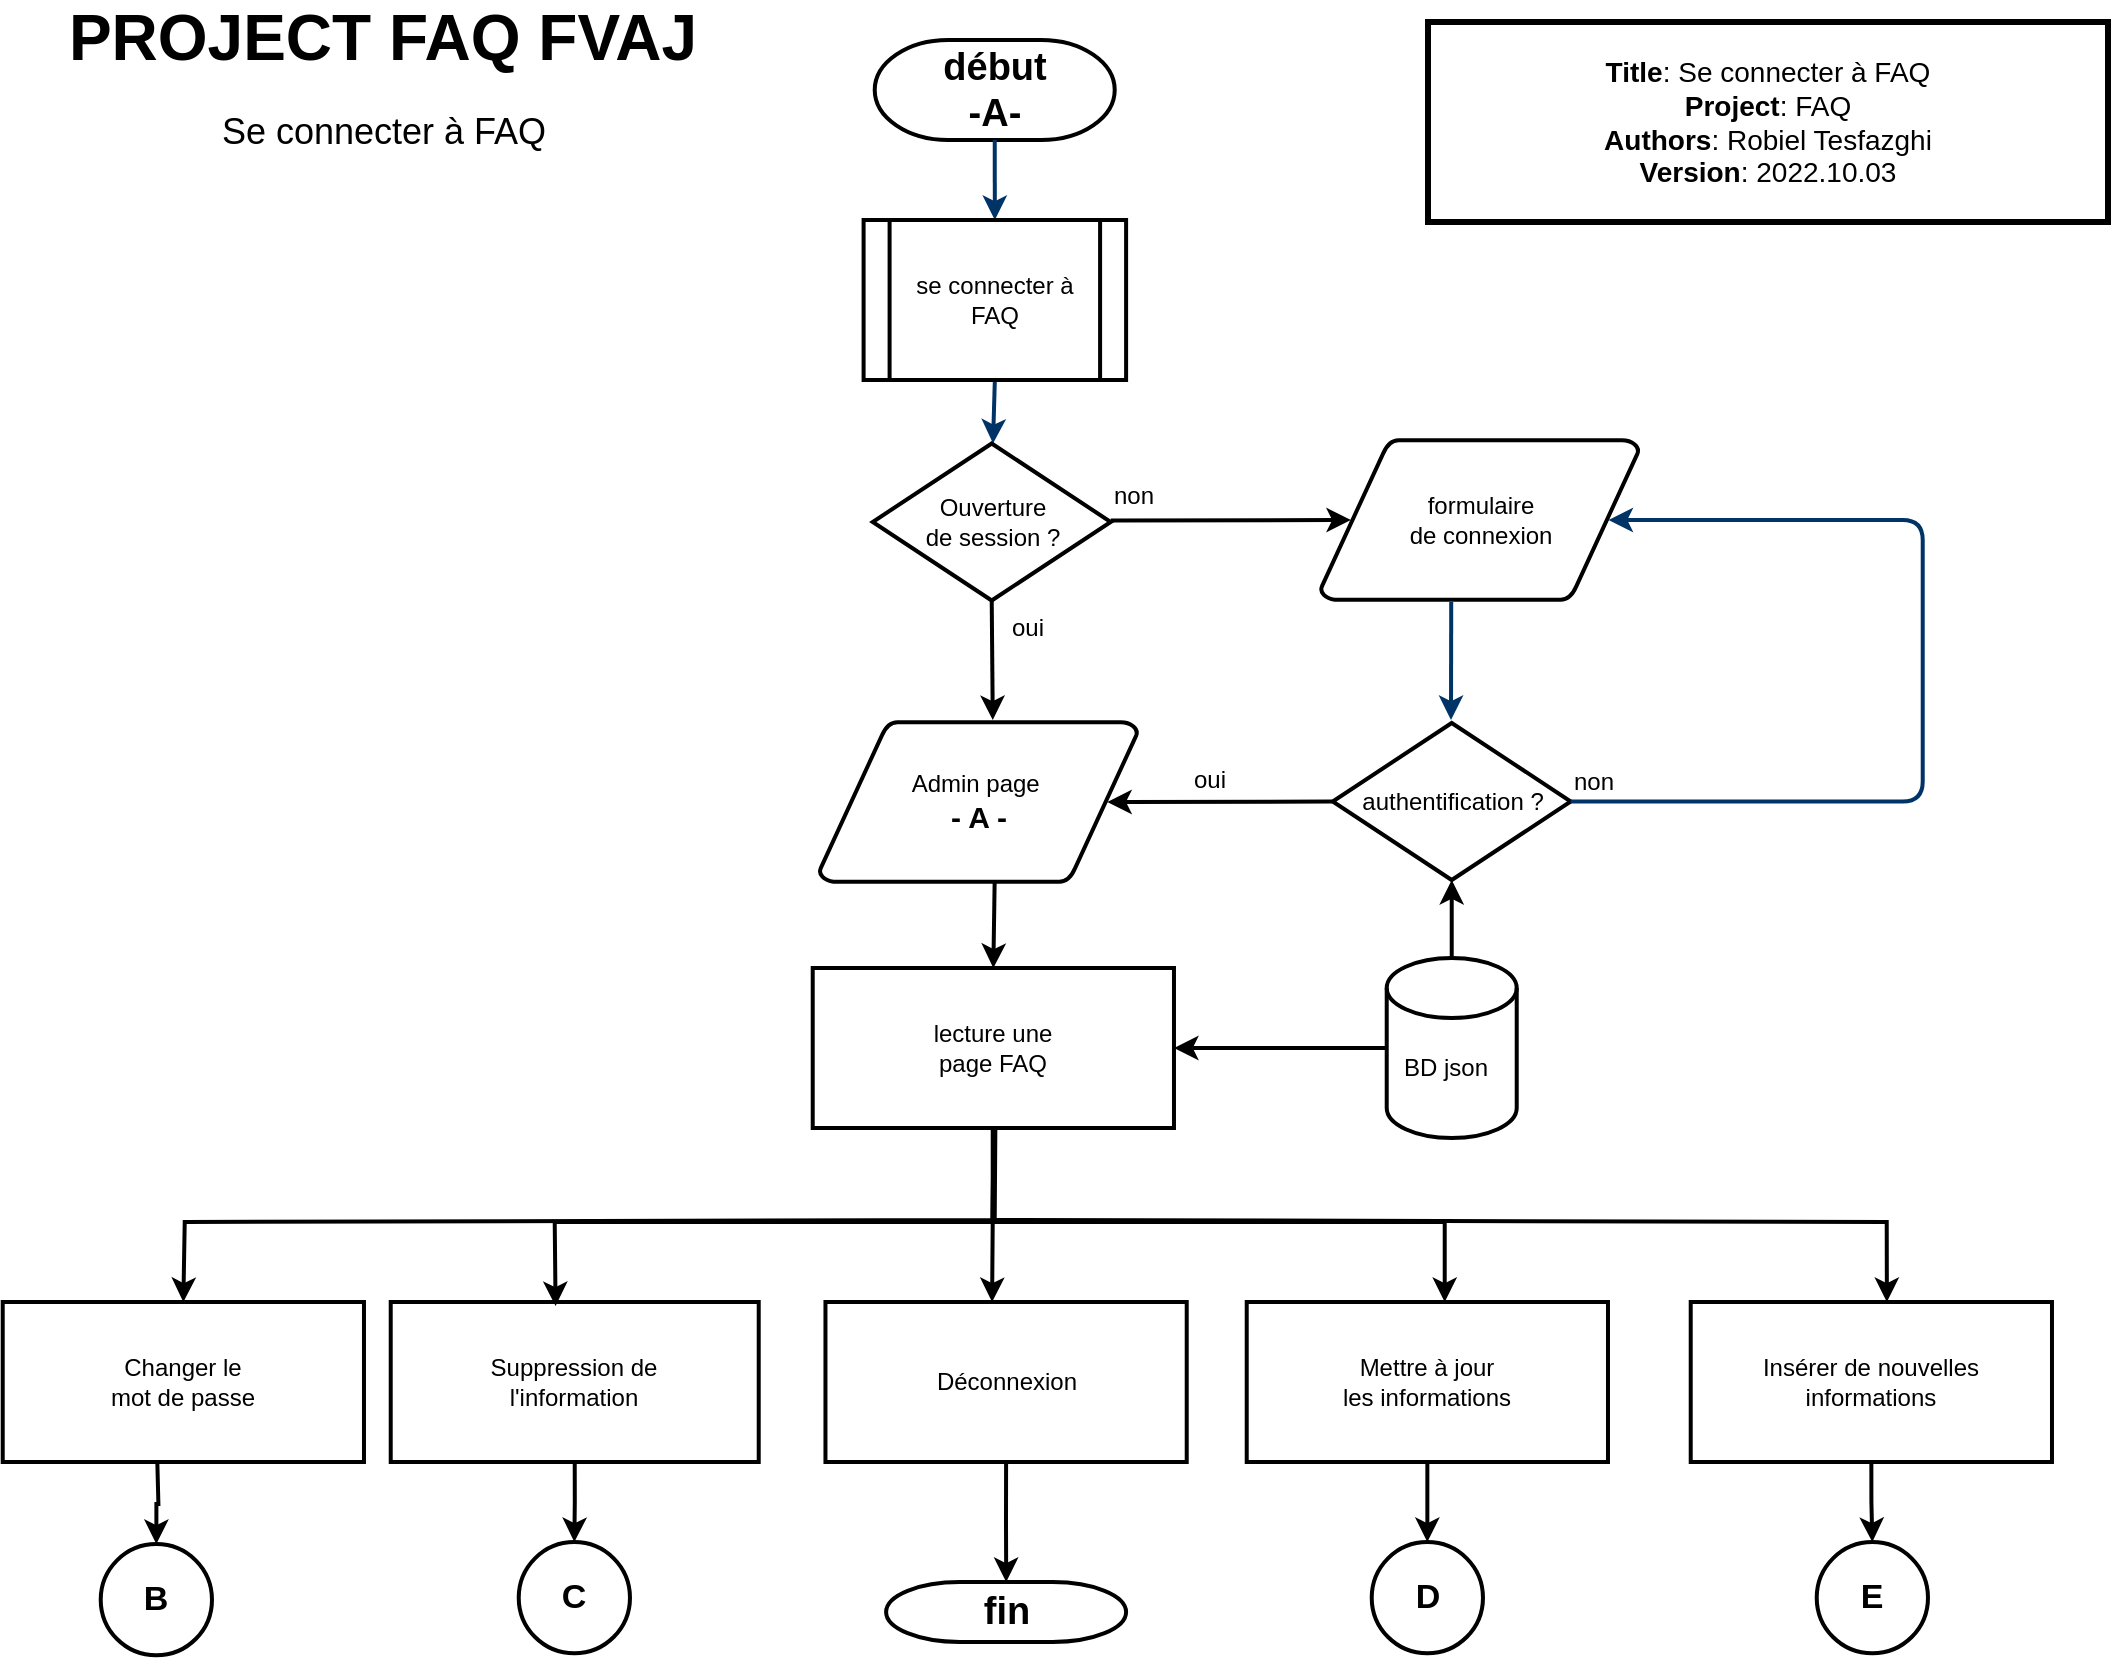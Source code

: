 <mxfile version="20.4.0" type="device"><diagram name="Page-1" id="edf60f1a-56cd-e834-aa8a-f176f3a09ee4"><mxGraphModel dx="2048" dy="1009" grid="1" gridSize="10" guides="1" tooltips="1" connect="1" arrows="1" fold="1" page="1" pageScale="1" pageWidth="1100" pageHeight="850" background="none" math="0" shadow="0"><root><mxCell id="0"/><mxCell id="1" parent="0"/><mxCell id="kyXubpYBqxF5I5tC1U79-1" value="&lt;b&gt;&lt;font style=&quot;font-size: 19px;&quot;&gt;début&lt;br&gt;-A-&lt;br&gt;&lt;/font&gt;&lt;/b&gt;" style="shape=mxgraph.flowchart.terminator;strokeWidth=2;gradientColor=none;gradientDirection=north;fontStyle=0;html=1;" parent="1" vertex="1"><mxGeometry x="463.36" y="28" width="120" height="50" as="geometry"/></mxCell><mxCell id="kyXubpYBqxF5I5tC1U79-2" style="fontStyle=1;strokeColor=#003366;strokeWidth=2;html=1;entryX=0.5;entryY=0;entryDx=0;entryDy=0;exitX=0.5;exitY=1;exitDx=0;exitDy=0;exitPerimeter=0;" parent="1" source="kyXubpYBqxF5I5tC1U79-1" target="kyXubpYBqxF5I5tC1U79-37" edge="1"><mxGeometry relative="1" as="geometry"><mxPoint x="532.36" y="118" as="targetPoint"/><mxPoint x="609.36" y="98" as="sourcePoint"/></mxGeometry></mxCell><mxCell id="kyXubpYBqxF5I5tC1U79-3" value="" style="edgeStyle=elbowEdgeStyle;elbow=horizontal;fontStyle=1;strokeColor=#003366;strokeWidth=2;html=1;entryX=0.5;entryY=0;entryDx=0;entryDy=0;entryPerimeter=0;exitX=0.5;exitY=1;exitDx=0;exitDy=0;" parent="1" source="kyXubpYBqxF5I5tC1U79-37" target="kyXubpYBqxF5I5tC1U79-4" edge="1"><mxGeometry x="201.11" y="-391" width="100" height="100" as="geometry"><mxPoint x="522.11" y="199" as="sourcePoint"/><mxPoint x="521.11" y="249" as="targetPoint"/></mxGeometry></mxCell><mxCell id="kyXubpYBqxF5I5tC1U79-4" value="Ouverture &lt;br&gt;de session ?" style="shape=mxgraph.flowchart.decision;strokeWidth=2;gradientColor=none;gradientDirection=north;fontStyle=0;html=1;" parent="1" vertex="1"><mxGeometry x="462.36" y="229.75" width="119" height="78.5" as="geometry"/></mxCell><mxCell id="kyXubpYBqxF5I5tC1U79-5" value="oui" style="text;fontStyle=0;html=1;strokeColor=none;gradientColor=none;fillColor=none;strokeWidth=2;" parent="1" vertex="1"><mxGeometry x="530.11" y="307.5" width="40" height="26" as="geometry"/></mxCell><mxCell id="kyXubpYBqxF5I5tC1U79-6" value="non" style="text;fontStyle=0;html=1;strokeColor=none;gradientColor=none;fillColor=none;strokeWidth=2;" parent="1" vertex="1"><mxGeometry x="581.36" y="242.25" width="40" height="26" as="geometry"/></mxCell><mxCell id="kyXubpYBqxF5I5tC1U79-7" value="" style="endArrow=classic;html=1;rounded=0;exitX=0;exitY=1;exitDx=0;exitDy=0;strokeWidth=2;entryX=0.095;entryY=0.5;entryDx=0;entryDy=0;entryPerimeter=0;" parent="1" source="kyXubpYBqxF5I5tC1U79-6" target="kyXubpYBqxF5I5tC1U79-9" edge="1"><mxGeometry width="50" height="50" relative="1" as="geometry"><mxPoint x="772.36" y="339" as="sourcePoint"/><mxPoint x="689.36" y="199" as="targetPoint"/></mxGeometry></mxCell><mxCell id="kyXubpYBqxF5I5tC1U79-8" value="authentification ?" style="shape=mxgraph.flowchart.decision;strokeWidth=2;gradientColor=none;gradientDirection=north;fontStyle=0;html=1;" parent="1" vertex="1"><mxGeometry x="692.36" y="369.5" width="119" height="78.5" as="geometry"/></mxCell><mxCell id="kyXubpYBqxF5I5tC1U79-9" value="formulaire &lt;br&gt;de connexion" style="shape=mxgraph.flowchart.data;strokeWidth=2;gradientColor=none;gradientDirection=north;fontStyle=0;html=1;" parent="1" vertex="1"><mxGeometry x="686.36" y="228" width="159" height="80" as="geometry"/></mxCell><mxCell id="kyXubpYBqxF5I5tC1U79-10" value="" style="edgeStyle=elbowEdgeStyle;elbow=horizontal;fontStyle=1;strokeColor=#003366;strokeWidth=2;html=1;entryX=0.5;entryY=0;entryDx=0;entryDy=0;entryPerimeter=0;" parent="1" edge="1"><mxGeometry x="430.61" y="-281" width="100" height="100" as="geometry"><mxPoint x="751.61" y="309" as="sourcePoint"/><mxPoint x="751.36" y="368" as="targetPoint"/></mxGeometry></mxCell><mxCell id="kyXubpYBqxF5I5tC1U79-11" value="" style="edgeStyle=elbowEdgeStyle;elbow=horizontal;entryX=0.905;entryY=0.5;entryPerimeter=0;fontStyle=1;strokeColor=#003366;strokeWidth=2;html=1;entryDx=0;entryDy=0;exitX=1;exitY=0.5;exitDx=0;exitDy=0;exitPerimeter=0;" parent="1" source="kyXubpYBqxF5I5tC1U79-8" target="kyXubpYBqxF5I5tC1U79-9" edge="1"><mxGeometry x="823.36" y="17.79" width="100" height="100" as="geometry"><mxPoint x="839.36" y="429" as="sourcePoint"/><mxPoint x="992.36" y="363" as="targetPoint"/><Array as="points"><mxPoint x="987.36" y="389.29"/></Array></mxGeometry></mxCell><mxCell id="kyXubpYBqxF5I5tC1U79-12" value="non" style="text;fontStyle=0;html=1;strokeColor=none;gradientColor=none;fillColor=none;strokeWidth=2;" parent="1" vertex="1"><mxGeometry x="811.36" y="385" width="40" height="26" as="geometry"/></mxCell><mxCell id="kyXubpYBqxF5I5tC1U79-13" value="Admin page&amp;nbsp;&lt;br&gt;&lt;b&gt;&lt;font style=&quot;font-size: 15px;&quot;&gt;- A -&lt;/font&gt;&lt;/b&gt;" style="shape=mxgraph.flowchart.data;strokeWidth=2;gradientColor=none;gradientDirection=north;fontStyle=0;html=1;" parent="1" vertex="1"><mxGeometry x="435.73" y="369" width="159" height="80" as="geometry"/></mxCell><mxCell id="kyXubpYBqxF5I5tC1U79-14" value="" style="endArrow=classic;html=1;rounded=0;strokeWidth=2;entryX=0.905;entryY=0.5;entryDx=0;entryDy=0;entryPerimeter=0;exitX=0;exitY=0.5;exitDx=0;exitDy=0;exitPerimeter=0;" parent="1" source="kyXubpYBqxF5I5tC1U79-8" target="kyXubpYBqxF5I5tC1U79-13" edge="1"><mxGeometry width="50" height="50" relative="1" as="geometry"><mxPoint x="692.36" y="409" as="sourcePoint"/><mxPoint x="589.36" y="409" as="targetPoint"/></mxGeometry></mxCell><mxCell id="kyXubpYBqxF5I5tC1U79-15" value="oui" style="text;fontStyle=0;html=1;strokeColor=none;gradientColor=none;fillColor=none;strokeWidth=2;" parent="1" vertex="1"><mxGeometry x="621.36" y="384" width="40" height="26" as="geometry"/></mxCell><mxCell id="kyXubpYBqxF5I5tC1U79-16" value="" style="endArrow=classic;html=1;rounded=0;entryX=0.5;entryY=0;entryDx=0;entryDy=0;strokeWidth=2;exitX=0.551;exitY=0.988;exitDx=0;exitDy=0;exitPerimeter=0;" parent="1" source="kyXubpYBqxF5I5tC1U79-13" target="kyXubpYBqxF5I5tC1U79-28" edge="1"><mxGeometry width="50" height="50" relative="1" as="geometry"><mxPoint x="515.36" y="444" as="sourcePoint"/><mxPoint x="514.387" y="503.04" as="targetPoint"/></mxGeometry></mxCell><mxCell id="kyXubpYBqxF5I5tC1U79-17" value="" style="shape=cylinder3;whiteSpace=wrap;html=1;boundedLbl=1;backgroundOutline=1;size=15;strokeWidth=2;" parent="1" vertex="1"><mxGeometry x="719.36" y="487" width="65" height="90" as="geometry"/></mxCell><mxCell id="kyXubpYBqxF5I5tC1U79-18" value="BD json" style="text;html=1;strokeColor=none;fillColor=none;align=center;verticalAlign=middle;whiteSpace=wrap;rounded=0;strokeWidth=2;" parent="1" vertex="1"><mxGeometry x="719.36" y="527" width="60" height="30" as="geometry"/></mxCell><mxCell id="kyXubpYBqxF5I5tC1U79-19" value="&lt;b&gt;&lt;font style=&quot;font-size: 19px;&quot;&gt;fin&lt;/font&gt;&lt;/b&gt;" style="shape=mxgraph.flowchart.terminator;strokeWidth=2;gradientColor=none;gradientDirection=north;fontStyle=0;html=1;" parent="1" vertex="1"><mxGeometry x="469.05" y="799" width="120" height="30" as="geometry"/></mxCell><mxCell id="kyXubpYBqxF5I5tC1U79-20" style="edgeStyle=orthogonalEdgeStyle;rounded=0;orthogonalLoop=1;jettySize=auto;html=1;exitX=0.5;exitY=1;exitDx=0;exitDy=0;entryX=0.5;entryY=0;entryDx=0;entryDy=0;strokeWidth=2;" parent="1" source="kyXubpYBqxF5I5tC1U79-21" target="kyXubpYBqxF5I5tC1U79-33" edge="1"><mxGeometry relative="1" as="geometry"/></mxCell><mxCell id="kyXubpYBqxF5I5tC1U79-21" value="&lt;span style=&quot;&quot;&gt;Mettre à jour&lt;/span&gt;&lt;br style=&quot;&quot;&gt;&lt;span style=&quot;&quot;&gt;les informations&lt;/span&gt;" style="rounded=0;whiteSpace=wrap;html=1;strokeWidth=2;" parent="1" vertex="1"><mxGeometry x="649.36" y="659" width="180.63" height="80" as="geometry"/></mxCell><mxCell id="kyXubpYBqxF5I5tC1U79-22" style="edgeStyle=orthogonalEdgeStyle;rounded=0;orthogonalLoop=1;jettySize=auto;html=1;entryX=0.5;entryY=0;entryDx=0;entryDy=0;strokeWidth=2;" parent="1" target="kyXubpYBqxF5I5tC1U79-31" edge="1"><mxGeometry relative="1" as="geometry"><mxPoint x="104.66" y="739" as="sourcePoint"/></mxGeometry></mxCell><mxCell id="kyXubpYBqxF5I5tC1U79-23" value="&lt;span style=&quot;&quot;&gt;Changer le&lt;/span&gt;&lt;br style=&quot;&quot;&gt;&lt;span style=&quot;&quot;&gt;mot de passe&lt;/span&gt;" style="rounded=0;whiteSpace=wrap;html=1;strokeWidth=2;" parent="1" vertex="1"><mxGeometry x="27.36" y="659" width="180.63" height="80" as="geometry"/></mxCell><mxCell id="kyXubpYBqxF5I5tC1U79-24" style="edgeStyle=orthogonalEdgeStyle;rounded=0;orthogonalLoop=1;jettySize=auto;html=1;exitX=0.5;exitY=1;exitDx=0;exitDy=0;entryX=0.5;entryY=0;entryDx=0;entryDy=0;strokeWidth=2;" parent="1" source="kyXubpYBqxF5I5tC1U79-25" target="kyXubpYBqxF5I5tC1U79-32" edge="1"><mxGeometry relative="1" as="geometry"/></mxCell><mxCell id="kyXubpYBqxF5I5tC1U79-25" value="&lt;span style=&quot;&quot;&gt;Suppression de&lt;/span&gt;&lt;br style=&quot;&quot;&gt;&lt;span style=&quot;&quot;&gt;l'information&lt;/span&gt;" style="rounded=0;whiteSpace=wrap;html=1;strokeWidth=2;" parent="1" vertex="1"><mxGeometry x="221.36" y="659" width="184" height="80" as="geometry"/></mxCell><mxCell id="kyXubpYBqxF5I5tC1U79-26" style="edgeStyle=orthogonalEdgeStyle;rounded=0;orthogonalLoop=1;jettySize=auto;html=1;exitX=0.5;exitY=1;exitDx=0;exitDy=0;strokeWidth=2;" parent="1" source="kyXubpYBqxF5I5tC1U79-27" target="kyXubpYBqxF5I5tC1U79-19" edge="1"><mxGeometry relative="1" as="geometry"/></mxCell><mxCell id="kyXubpYBqxF5I5tC1U79-27" value="Déconnexion" style="rounded=0;whiteSpace=wrap;html=1;strokeWidth=2;" parent="1" vertex="1"><mxGeometry x="438.73" y="659" width="180.63" height="80" as="geometry"/></mxCell><mxCell id="kyXubpYBqxF5I5tC1U79-28" value="&lt;span style=&quot;&quot;&gt;lecture une&lt;/span&gt;&lt;br style=&quot;&quot;&gt;&lt;span style=&quot;&quot;&gt;page FAQ&lt;/span&gt;" style="rounded=0;whiteSpace=wrap;html=1;strokeWidth=2;" parent="1" vertex="1"><mxGeometry x="432.36" y="492" width="180.63" height="80" as="geometry"/></mxCell><mxCell id="kyXubpYBqxF5I5tC1U79-29" style="edgeStyle=orthogonalEdgeStyle;rounded=0;orthogonalLoop=1;jettySize=auto;html=1;exitX=0.5;exitY=1;exitDx=0;exitDy=0;strokeWidth=2;" parent="1" source="kyXubpYBqxF5I5tC1U79-30" target="kyXubpYBqxF5I5tC1U79-34" edge="1"><mxGeometry relative="1" as="geometry"/></mxCell><mxCell id="kyXubpYBqxF5I5tC1U79-30" value="Insérer de nouvelles&lt;br&gt;informations" style="rounded=0;whiteSpace=wrap;html=1;strokeWidth=2;" parent="1" vertex="1"><mxGeometry x="871.36" y="659" width="180.63" height="80" as="geometry"/></mxCell><mxCell id="kyXubpYBqxF5I5tC1U79-31" value="&lt;b&gt;&lt;font style=&quot;font-size: 17px;&quot;&gt;B&lt;/font&gt;&lt;/b&gt;" style="ellipse;whiteSpace=wrap;html=1;aspect=fixed;strokeWidth=2;" parent="1" vertex="1"><mxGeometry x="76.36" y="780" width="55.63" height="55.63" as="geometry"/></mxCell><mxCell id="kyXubpYBqxF5I5tC1U79-32" value="&lt;b&gt;&lt;font style=&quot;font-size: 17px;&quot;&gt;C&lt;/font&gt;&lt;/b&gt;" style="ellipse;whiteSpace=wrap;html=1;aspect=fixed;strokeWidth=2;" parent="1" vertex="1"><mxGeometry x="285.36" y="779" width="55.63" height="55.63" as="geometry"/></mxCell><mxCell id="kyXubpYBqxF5I5tC1U79-33" value="&lt;b&gt;&lt;font style=&quot;font-size: 17px;&quot;&gt;D&lt;/font&gt;&lt;/b&gt;" style="ellipse;whiteSpace=wrap;html=1;aspect=fixed;strokeWidth=2;" parent="1" vertex="1"><mxGeometry x="711.86" y="779" width="55.63" height="55.63" as="geometry"/></mxCell><mxCell id="kyXubpYBqxF5I5tC1U79-34" value="&lt;b&gt;&lt;font style=&quot;font-size: 17px;&quot;&gt;E&lt;/font&gt;&lt;/b&gt;" style="ellipse;whiteSpace=wrap;html=1;aspect=fixed;strokeWidth=2;" parent="1" vertex="1"><mxGeometry x="934.36" y="779" width="55.63" height="55.63" as="geometry"/></mxCell><mxCell id="kyXubpYBqxF5I5tC1U79-35" value="" style="endArrow=classic;html=1;rounded=0;exitX=0.5;exitY=0;exitDx=0;exitDy=0;exitPerimeter=0;entryX=0.5;entryY=1;entryDx=0;entryDy=0;entryPerimeter=0;strokeWidth=2;" parent="1" source="kyXubpYBqxF5I5tC1U79-17" target="kyXubpYBqxF5I5tC1U79-8" edge="1"><mxGeometry width="50" height="50" relative="1" as="geometry"><mxPoint x="529.36" y="419" as="sourcePoint"/><mxPoint x="579.36" y="369" as="targetPoint"/></mxGeometry></mxCell><mxCell id="kyXubpYBqxF5I5tC1U79-36" value="" style="endArrow=classic;html=1;rounded=0;entryX=1;entryY=0.5;entryDx=0;entryDy=0;exitX=0;exitY=0.5;exitDx=0;exitDy=0;exitPerimeter=0;strokeWidth=2;" parent="1" source="kyXubpYBqxF5I5tC1U79-17" target="kyXubpYBqxF5I5tC1U79-28" edge="1"><mxGeometry width="50" height="50" relative="1" as="geometry"><mxPoint x="529.36" y="409" as="sourcePoint"/><mxPoint x="579.36" y="359" as="targetPoint"/></mxGeometry></mxCell><mxCell id="kyXubpYBqxF5I5tC1U79-37" value="&lt;div style=&quot;&quot;&gt;se connecter à FAQ&lt;br&gt;&lt;/div&gt;" style="shape=process;whiteSpace=wrap;html=1;backgroundOutline=1;strokeWidth=2;" parent="1" vertex="1"><mxGeometry x="457.8" y="118" width="131.25" height="80" as="geometry"/></mxCell><mxCell id="kyXubpYBqxF5I5tC1U79-38" value="" style="endArrow=classic;html=1;rounded=0;strokeWidth=2;exitX=0.5;exitY=1;exitDx=0;exitDy=0;exitPerimeter=0;entryX=0.545;entryY=-0.012;entryDx=0;entryDy=0;entryPerimeter=0;" parent="1" source="kyXubpYBqxF5I5tC1U79-4" target="kyXubpYBqxF5I5tC1U79-13" edge="1"><mxGeometry width="50" height="50" relative="1" as="geometry"><mxPoint x="849.36" y="389" as="sourcePoint"/><mxPoint x="899.36" y="339" as="targetPoint"/></mxGeometry></mxCell><mxCell id="kyXubpYBqxF5I5tC1U79-39" value="" style="endArrow=classic;html=1;rounded=0;strokeWidth=2;entryX=0.543;entryY=0;entryDx=0;entryDy=0;entryPerimeter=0;exitX=0.5;exitY=1;exitDx=0;exitDy=0;" parent="1" source="kyXubpYBqxF5I5tC1U79-28" target="kyXubpYBqxF5I5tC1U79-30" edge="1"><mxGeometry width="50" height="50" relative="1" as="geometry"><mxPoint x="849.36" y="379" as="sourcePoint"/><mxPoint x="899.36" y="329" as="targetPoint"/><Array as="points"><mxPoint x="522.36" y="618"/><mxPoint x="969.36" y="619"/></Array></mxGeometry></mxCell><mxCell id="kyXubpYBqxF5I5tC1U79-40" value="" style="endArrow=classic;html=1;rounded=0;strokeWidth=2;exitX=0.5;exitY=1;exitDx=0;exitDy=0;" parent="1" source="kyXubpYBqxF5I5tC1U79-28" edge="1"><mxGeometry width="50" height="50" relative="1" as="geometry"><mxPoint x="849.36" y="379" as="sourcePoint"/><mxPoint x="748.36" y="659" as="targetPoint"/><Array as="points"><mxPoint x="522.36" y="619"/><mxPoint x="748.36" y="619"/></Array></mxGeometry></mxCell><mxCell id="kyXubpYBqxF5I5tC1U79-41" value="" style="endArrow=classic;html=1;rounded=0;strokeWidth=2;entryX=0.5;entryY=0;entryDx=0;entryDy=0;" parent="1" edge="1"><mxGeometry width="50" height="50" relative="1" as="geometry"><mxPoint x="522.36" y="572" as="sourcePoint"/><mxPoint x="522.045" y="659" as="targetPoint"/><Array as="points"><mxPoint x="522.36" y="619"/></Array></mxGeometry></mxCell><mxCell id="kyXubpYBqxF5I5tC1U79-42" value="" style="endArrow=classic;html=1;rounded=0;strokeWidth=2;exitX=0.5;exitY=1;exitDx=0;exitDy=0;entryX=0.448;entryY=0.025;entryDx=0;entryDy=0;entryPerimeter=0;" parent="1" source="kyXubpYBqxF5I5tC1U79-28" target="kyXubpYBqxF5I5tC1U79-25" edge="1"><mxGeometry width="50" height="50" relative="1" as="geometry"><mxPoint x="849.36" y="379" as="sourcePoint"/><mxPoint x="899.36" y="329" as="targetPoint"/><Array as="points"><mxPoint x="522.36" y="619"/><mxPoint x="303.36" y="619"/></Array></mxGeometry></mxCell><mxCell id="kyXubpYBqxF5I5tC1U79-43" value="" style="endArrow=classic;html=1;rounded=0;strokeWidth=2;exitX=0.5;exitY=1;exitDx=0;exitDy=0;entryX=0.5;entryY=0;entryDx=0;entryDy=0;" parent="1" target="kyXubpYBqxF5I5tC1U79-23" edge="1"><mxGeometry width="50" height="50" relative="1" as="geometry"><mxPoint x="523.675" y="572" as="sourcePoint"/><mxPoint x="118.319" y="658.04" as="targetPoint"/><Array as="points"><mxPoint x="523.36" y="618"/><mxPoint x="118.36" y="619"/></Array></mxGeometry></mxCell><mxCell id="kyXubpYBqxF5I5tC1U79-44" value="&lt;font style=&quot;font-size: 14px;&quot;&gt;&lt;b&gt;Title&lt;/b&gt;: Se connecter à FAQ&lt;br&gt;&lt;b&gt;Project&lt;/b&gt;: FAQ&lt;/font&gt;&lt;br style=&quot;font-size: 14px;&quot;&gt;&lt;b style=&quot;font-size: 14px;&quot;&gt;Authors&lt;/b&gt;&lt;span style=&quot;font-size: 14px;&quot;&gt;: Robiel Tesfazghi&lt;/span&gt;&lt;br style=&quot;font-size: 14px;&quot;&gt;&lt;b style=&quot;font-size: 14px;&quot;&gt;Version&lt;/b&gt;&lt;span style=&quot;font-size: 14px;&quot;&gt;: 2022.10.03&lt;/span&gt;" style="rounded=0;whiteSpace=wrap;html=1;strokeWidth=3;" parent="1" vertex="1"><mxGeometry x="740" y="19" width="340" height="100" as="geometry"/></mxCell><mxCell id="fx9zmPKi0_lGVF_ogR7u-1" value="&lt;b&gt;&lt;font style=&quot;font-size: 32px;&quot;&gt;PROJECT FAQ FVAJ&lt;/font&gt;&lt;/b&gt;" style="text;html=1;strokeColor=none;fillColor=none;align=center;verticalAlign=middle;whiteSpace=wrap;rounded=0;fontSize=24;" vertex="1" parent="1"><mxGeometry x="40.36" y="12" width="355.25" height="30" as="geometry"/></mxCell><mxCell id="fx9zmPKi0_lGVF_ogR7u-2" value="&lt;font style=&quot;font-size: 18px;&quot;&gt;Se connecter à FAQ&lt;/font&gt;" style="text;html=1;strokeColor=none;fillColor=none;align=center;verticalAlign=middle;whiteSpace=wrap;rounded=0;fontSize=24;" vertex="1" parent="1"><mxGeometry x="77.98" y="57" width="280" height="30" as="geometry"/></mxCell></root></mxGraphModel></diagram></mxfile>